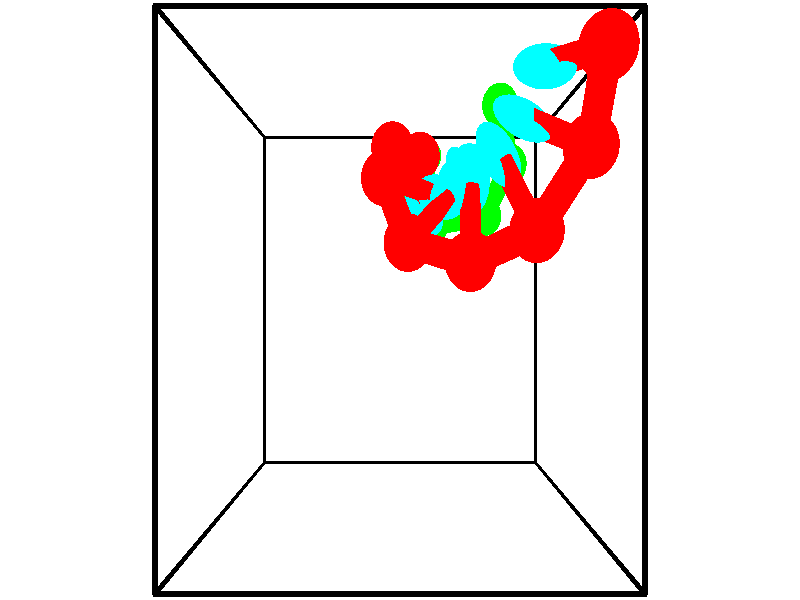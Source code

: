 // switches for output
#declare DRAW_BASES = 1; // possible values are 0, 1; only relevant for DNA ribbons
#declare DRAW_BASES_TYPE = 3; // possible values are 1, 2, 3; only relevant for DNA ribbons
#declare DRAW_FOG = 0; // set to 1 to enable fog

#include "colors.inc"

#include "transforms.inc"
background { rgb <1, 1, 1>}

#default {
   normal{
       ripples 0.25
       frequency 0.20
       turbulence 0.2
       lambda 5
   }
	finish {
		phong 0.1
		phong_size 40.
	}
}

// original window dimensions: 1024x640


// camera settings

camera {
	sky <-0, 1, 0>
	up <-0, 1, 0>
	right 1.6 * <1, 0, 0>
	location <2.5, 2.5, 11.1562>
	look_at <2.5, 2.5, 2.5>
	direction <0, 0, -8.6562>
	angle 67.0682
}


# declare cpy_camera_pos = <2.5, 2.5, 11.1562>;
# if (DRAW_FOG = 1)
fog {
	fog_type 2
	up vnormalize(cpy_camera_pos)
	color rgbt<1,1,1,0.3>
	distance 1e-5
	fog_alt 3e-3
	fog_offset 4
}
# end


// LIGHTS

# declare lum = 6;
global_settings {
	ambient_light rgb lum * <0.05, 0.05, 0.05>
	max_trace_level 15
}# declare cpy_direct_light_amount = 0.25;
light_source
{	1000 * <-1, -1, 1>,
	rgb lum * cpy_direct_light_amount
	parallel
}

light_source
{	1000 * <1, 1, -1>,
	rgb lum * cpy_direct_light_amount
	parallel
}

// strand 0

// nucleotide -1

// particle -1
sphere {
	<2.755206, 4.027349, 3.479694> 0.250000
	pigment { color rgbt <1,0,0,0> }
	no_shadow
}
cylinder {
	<2.698160, 3.633873, 3.523539>,  <2.663933, 3.397787, 3.549845>, 0.100000
	pigment { color rgbt <1,0,0,0> }
	no_shadow
}
cylinder {
	<2.698160, 3.633873, 3.523539>,  <2.755206, 4.027349, 3.479694>, 0.100000
	pigment { color rgbt <1,0,0,0> }
	no_shadow
}

// particle -1
sphere {
	<2.698160, 3.633873, 3.523539> 0.100000
	pigment { color rgbt <1,0,0,0> }
	no_shadow
}
sphere {
	0, 1
	scale<0.080000,0.200000,0.300000>
	matrix <0.050566, 0.103357, 0.993358,
		-0.988486, 0.147211, 0.035001,
		-0.142615, -0.983690, 0.109611,
		2.655375, 3.338766, 3.556422>
	pigment { color rgbt <0,1,1,0> }
	no_shadow
}
cylinder {
	<2.411349, 3.995038, 4.050869>,  <2.755206, 4.027349, 3.479694>, 0.130000
	pigment { color rgbt <1,0,0,0> }
	no_shadow
}

// nucleotide -1

// particle -1
sphere {
	<2.411349, 3.995038, 4.050869> 0.250000
	pigment { color rgbt <1,0,0,0> }
	no_shadow
}
cylinder {
	<2.627210, 3.658707, 4.033966>,  <2.756726, 3.456908, 4.023824>, 0.100000
	pigment { color rgbt <1,0,0,0> }
	no_shadow
}
cylinder {
	<2.627210, 3.658707, 4.033966>,  <2.411349, 3.995038, 4.050869>, 0.100000
	pigment { color rgbt <1,0,0,0> }
	no_shadow
}

// particle -1
sphere {
	<2.627210, 3.658707, 4.033966> 0.100000
	pigment { color rgbt <1,0,0,0> }
	no_shadow
}
sphere {
	0, 1
	scale<0.080000,0.200000,0.300000>
	matrix <0.329553, 0.164789, 0.929645,
		-0.774707, -0.515611, 0.366026,
		0.539652, -0.840827, -0.042258,
		2.789105, 3.406459, 4.021289>
	pigment { color rgbt <0,1,1,0> }
	no_shadow
}
cylinder {
	<2.330626, 3.593709, 4.655272>,  <2.411349, 3.995038, 4.050869>, 0.130000
	pigment { color rgbt <1,0,0,0> }
	no_shadow
}

// nucleotide -1

// particle -1
sphere {
	<2.330626, 3.593709, 4.655272> 0.250000
	pigment { color rgbt <1,0,0,0> }
	no_shadow
}
cylinder {
	<2.688685, 3.523712, 4.491278>,  <2.903521, 3.481714, 4.392881>, 0.100000
	pigment { color rgbt <1,0,0,0> }
	no_shadow
}
cylinder {
	<2.688685, 3.523712, 4.491278>,  <2.330626, 3.593709, 4.655272>, 0.100000
	pigment { color rgbt <1,0,0,0> }
	no_shadow
}

// particle -1
sphere {
	<2.688685, 3.523712, 4.491278> 0.100000
	pigment { color rgbt <1,0,0,0> }
	no_shadow
}
sphere {
	0, 1
	scale<0.080000,0.200000,0.300000>
	matrix <0.424869, 0.056606, 0.903483,
		-0.134897, -0.982941, 0.125020,
		0.895148, -0.174994, -0.409985,
		2.957230, 3.471214, 4.368282>
	pigment { color rgbt <0,1,1,0> }
	no_shadow
}
cylinder {
	<2.581596, 2.990076, 4.966120>,  <2.330626, 3.593709, 4.655272>, 0.130000
	pigment { color rgbt <1,0,0,0> }
	no_shadow
}

// nucleotide -1

// particle -1
sphere {
	<2.581596, 2.990076, 4.966120> 0.250000
	pigment { color rgbt <1,0,0,0> }
	no_shadow
}
cylinder {
	<2.853768, 3.252869, 4.836264>,  <3.017071, 3.410544, 4.758350>, 0.100000
	pigment { color rgbt <1,0,0,0> }
	no_shadow
}
cylinder {
	<2.853768, 3.252869, 4.836264>,  <2.581596, 2.990076, 4.966120>, 0.100000
	pigment { color rgbt <1,0,0,0> }
	no_shadow
}

// particle -1
sphere {
	<2.853768, 3.252869, 4.836264> 0.100000
	pigment { color rgbt <1,0,0,0> }
	no_shadow
}
sphere {
	0, 1
	scale<0.080000,0.200000,0.300000>
	matrix <0.289154, 0.166359, 0.942716,
		0.673355, -0.735322, -0.076773,
		0.680429, 0.656982, -0.324640,
		3.057896, 3.449963, 4.738872>
	pigment { color rgbt <0,1,1,0> }
	no_shadow
}
cylinder {
	<3.188363, 2.815160, 5.253380>,  <2.581596, 2.990076, 4.966120>, 0.130000
	pigment { color rgbt <1,0,0,0> }
	no_shadow
}

// nucleotide -1

// particle -1
sphere {
	<3.188363, 2.815160, 5.253380> 0.250000
	pigment { color rgbt <1,0,0,0> }
	no_shadow
}
cylinder {
	<3.197395, 3.208374, 5.180571>,  <3.202814, 3.444303, 5.136885>, 0.100000
	pigment { color rgbt <1,0,0,0> }
	no_shadow
}
cylinder {
	<3.197395, 3.208374, 5.180571>,  <3.188363, 2.815160, 5.253380>, 0.100000
	pigment { color rgbt <1,0,0,0> }
	no_shadow
}

// particle -1
sphere {
	<3.197395, 3.208374, 5.180571> 0.100000
	pigment { color rgbt <1,0,0,0> }
	no_shadow
}
sphere {
	0, 1
	scale<0.080000,0.200000,0.300000>
	matrix <0.185414, 0.174793, 0.966989,
		0.982401, -0.055584, -0.178322,
		0.022580, 0.983035, -0.182023,
		3.204169, 3.503284, 5.125964>
	pigment { color rgbt <0,1,1,0> }
	no_shadow
}
cylinder {
	<3.763177, 3.033500, 5.580130>,  <3.188363, 2.815160, 5.253380>, 0.130000
	pigment { color rgbt <1,0,0,0> }
	no_shadow
}

// nucleotide -1

// particle -1
sphere {
	<3.763177, 3.033500, 5.580130> 0.250000
	pigment { color rgbt <1,0,0,0> }
	no_shadow
}
cylinder {
	<3.571332, 3.379463, 5.520927>,  <3.456224, 3.587041, 5.485406>, 0.100000
	pigment { color rgbt <1,0,0,0> }
	no_shadow
}
cylinder {
	<3.571332, 3.379463, 5.520927>,  <3.763177, 3.033500, 5.580130>, 0.100000
	pigment { color rgbt <1,0,0,0> }
	no_shadow
}

// particle -1
sphere {
	<3.571332, 3.379463, 5.520927> 0.100000
	pigment { color rgbt <1,0,0,0> }
	no_shadow
}
sphere {
	0, 1
	scale<0.080000,0.200000,0.300000>
	matrix <0.310711, 0.325137, 0.893165,
		0.820628, 0.382387, -0.424677,
		-0.479613, 0.864908, -0.148005,
		3.427448, 3.638936, 5.476526>
	pigment { color rgbt <0,1,1,0> }
	no_shadow
}
cylinder {
	<4.252162, 3.677999, 5.613348>,  <3.763177, 3.033500, 5.580130>, 0.130000
	pigment { color rgbt <1,0,0,0> }
	no_shadow
}

// nucleotide -1

// particle -1
sphere {
	<4.252162, 3.677999, 5.613348> 0.250000
	pigment { color rgbt <1,0,0,0> }
	no_shadow
}
cylinder {
	<3.877659, 3.772820, 5.717062>,  <3.652958, 3.829712, 5.779291>, 0.100000
	pigment { color rgbt <1,0,0,0> }
	no_shadow
}
cylinder {
	<3.877659, 3.772820, 5.717062>,  <4.252162, 3.677999, 5.613348>, 0.100000
	pigment { color rgbt <1,0,0,0> }
	no_shadow
}

// particle -1
sphere {
	<3.877659, 3.772820, 5.717062> 0.100000
	pigment { color rgbt <1,0,0,0> }
	no_shadow
}
sphere {
	0, 1
	scale<0.080000,0.200000,0.300000>
	matrix <0.344290, 0.472256, 0.811442,
		0.069903, 0.848988, -0.523767,
		-0.936257, 0.237050, 0.259287,
		3.596782, 3.843935, 5.794848>
	pigment { color rgbt <0,1,1,0> }
	no_shadow
}
cylinder {
	<4.286068, 4.317569, 5.979336>,  <4.252162, 3.677999, 5.613348>, 0.130000
	pigment { color rgbt <1,0,0,0> }
	no_shadow
}

// nucleotide -1

// particle -1
sphere {
	<4.286068, 4.317569, 5.979336> 0.250000
	pigment { color rgbt <1,0,0,0> }
	no_shadow
}
cylinder {
	<3.941308, 4.185432, 6.133221>,  <3.734453, 4.106150, 6.225552>, 0.100000
	pigment { color rgbt <1,0,0,0> }
	no_shadow
}
cylinder {
	<3.941308, 4.185432, 6.133221>,  <4.286068, 4.317569, 5.979336>, 0.100000
	pigment { color rgbt <1,0,0,0> }
	no_shadow
}

// particle -1
sphere {
	<3.941308, 4.185432, 6.133221> 0.100000
	pigment { color rgbt <1,0,0,0> }
	no_shadow
}
sphere {
	0, 1
	scale<0.080000,0.200000,0.300000>
	matrix <0.162104, 0.539371, 0.826318,
		-0.480471, 0.774566, -0.411334,
		-0.861899, -0.330342, 0.384713,
		3.682739, 4.086330, 6.248634>
	pigment { color rgbt <0,1,1,0> }
	no_shadow
}
// strand 1

// nucleotide -1

// particle -1
sphere {
	<3.920876, 4.815743, 2.569536> 0.250000
	pigment { color rgbt <0,1,0,0> }
	no_shadow
}
cylinder {
	<3.803497, 4.483154, 2.758234>,  <3.733070, 4.283601, 2.871453>, 0.100000
	pigment { color rgbt <0,1,0,0> }
	no_shadow
}
cylinder {
	<3.803497, 4.483154, 2.758234>,  <3.920876, 4.815743, 2.569536>, 0.100000
	pigment { color rgbt <0,1,0,0> }
	no_shadow
}

// particle -1
sphere {
	<3.803497, 4.483154, 2.758234> 0.100000
	pigment { color rgbt <0,1,0,0> }
	no_shadow
}
sphere {
	0, 1
	scale<0.080000,0.200000,0.300000>
	matrix <-0.514502, -0.278542, -0.810988,
		0.805715, -0.480695, -0.346057,
		-0.293446, -0.831472, 0.471744,
		3.715463, 4.233713, 2.899757>
	pigment { color rgbt <0,1,1,0> }
	no_shadow
}
cylinder {
	<4.130635, 4.183054, 2.169595>,  <3.920876, 4.815743, 2.569536>, 0.130000
	pigment { color rgbt <0,1,0,0> }
	no_shadow
}

// nucleotide -1

// particle -1
sphere {
	<4.130635, 4.183054, 2.169595> 0.250000
	pigment { color rgbt <0,1,0,0> }
	no_shadow
}
cylinder {
	<3.792137, 4.174232, 2.382530>,  <3.589038, 4.168940, 2.510291>, 0.100000
	pigment { color rgbt <0,1,0,0> }
	no_shadow
}
cylinder {
	<3.792137, 4.174232, 2.382530>,  <4.130635, 4.183054, 2.169595>, 0.100000
	pigment { color rgbt <0,1,0,0> }
	no_shadow
}

// particle -1
sphere {
	<3.792137, 4.174232, 2.382530> 0.100000
	pigment { color rgbt <0,1,0,0> }
	no_shadow
}
sphere {
	0, 1
	scale<0.080000,0.200000,0.300000>
	matrix <-0.523514, -0.151248, -0.838485,
		0.099006, -0.988250, 0.116448,
		-0.846245, -0.022053, 0.532337,
		3.538264, 4.167616, 2.542231>
	pigment { color rgbt <0,1,1,0> }
	no_shadow
}
cylinder {
	<3.781719, 3.558623, 2.004356>,  <4.130635, 4.183054, 2.169595>, 0.130000
	pigment { color rgbt <0,1,0,0> }
	no_shadow
}

// nucleotide -1

// particle -1
sphere {
	<3.781719, 3.558623, 2.004356> 0.250000
	pigment { color rgbt <0,1,0,0> }
	no_shadow
}
cylinder {
	<3.565704, 3.883438, 2.092859>,  <3.436095, 4.078327, 2.145961>, 0.100000
	pigment { color rgbt <0,1,0,0> }
	no_shadow
}
cylinder {
	<3.565704, 3.883438, 2.092859>,  <3.781719, 3.558623, 2.004356>, 0.100000
	pigment { color rgbt <0,1,0,0> }
	no_shadow
}

// particle -1
sphere {
	<3.565704, 3.883438, 2.092859> 0.100000
	pigment { color rgbt <0,1,0,0> }
	no_shadow
}
sphere {
	0, 1
	scale<0.080000,0.200000,0.300000>
	matrix <-0.388163, -0.007044, -0.921564,
		-0.746786, -0.583562, 0.319007,
		-0.540037, 0.812038, 0.221257,
		3.403693, 4.127049, 2.159236>
	pigment { color rgbt <0,1,1,0> }
	no_shadow
}
cylinder {
	<2.983258, 3.448347, 1.934034>,  <3.781719, 3.558623, 2.004356>, 0.130000
	pigment { color rgbt <0,1,0,0> }
	no_shadow
}

// nucleotide -1

// particle -1
sphere {
	<2.983258, 3.448347, 1.934034> 0.250000
	pigment { color rgbt <0,1,0,0> }
	no_shadow
}
cylinder {
	<3.154293, 3.796631, 1.836845>,  <3.256914, 4.005601, 1.778532>, 0.100000
	pigment { color rgbt <0,1,0,0> }
	no_shadow
}
cylinder {
	<3.154293, 3.796631, 1.836845>,  <2.983258, 3.448347, 1.934034>, 0.100000
	pigment { color rgbt <0,1,0,0> }
	no_shadow
}

// particle -1
sphere {
	<3.154293, 3.796631, 1.836845> 0.100000
	pigment { color rgbt <0,1,0,0> }
	no_shadow
}
sphere {
	0, 1
	scale<0.080000,0.200000,0.300000>
	matrix <-0.323312, -0.103701, -0.940593,
		-0.844179, 0.480742, 0.237169,
		0.427588, 0.870709, -0.242971,
		3.282569, 4.057843, 1.763954>
	pigment { color rgbt <0,1,1,0> }
	no_shadow
}
cylinder {
	<2.508627, 3.766472, 1.589176>,  <2.983258, 3.448347, 1.934034>, 0.130000
	pigment { color rgbt <0,1,0,0> }
	no_shadow
}

// nucleotide -1

// particle -1
sphere {
	<2.508627, 3.766472, 1.589176> 0.250000
	pigment { color rgbt <0,1,0,0> }
	no_shadow
}
cylinder {
	<2.873154, 3.869293, 1.460537>,  <3.091870, 3.930986, 1.383353>, 0.100000
	pigment { color rgbt <0,1,0,0> }
	no_shadow
}
cylinder {
	<2.873154, 3.869293, 1.460537>,  <2.508627, 3.766472, 1.589176>, 0.100000
	pigment { color rgbt <0,1,0,0> }
	no_shadow
}

// particle -1
sphere {
	<2.873154, 3.869293, 1.460537> 0.100000
	pigment { color rgbt <0,1,0,0> }
	no_shadow
}
sphere {
	0, 1
	scale<0.080000,0.200000,0.300000>
	matrix <-0.284635, -0.171009, -0.943260,
		-0.297463, 0.951147, -0.082678,
		0.911317, 0.257052, -0.321599,
		3.146549, 3.946409, 1.364057>
	pigment { color rgbt <0,1,1,0> }
	no_shadow
}
cylinder {
	<2.385553, 4.268254, 0.982005>,  <2.508627, 3.766472, 1.589176>, 0.130000
	pigment { color rgbt <0,1,0,0> }
	no_shadow
}

// nucleotide -1

// particle -1
sphere {
	<2.385553, 4.268254, 0.982005> 0.250000
	pigment { color rgbt <0,1,0,0> }
	no_shadow
}
cylinder {
	<2.758072, 4.127144, 0.945705>,  <2.981583, 4.042478, 0.923926>, 0.100000
	pigment { color rgbt <0,1,0,0> }
	no_shadow
}
cylinder {
	<2.758072, 4.127144, 0.945705>,  <2.385553, 4.268254, 0.982005>, 0.100000
	pigment { color rgbt <0,1,0,0> }
	no_shadow
}

// particle -1
sphere {
	<2.758072, 4.127144, 0.945705> 0.100000
	pigment { color rgbt <0,1,0,0> }
	no_shadow
}
sphere {
	0, 1
	scale<0.080000,0.200000,0.300000>
	matrix <-0.172566, -0.207885, -0.962811,
		0.320792, 0.912323, -0.254479,
		0.931297, -0.352776, -0.090748,
		3.037461, 4.021311, 0.918481>
	pigment { color rgbt <0,1,1,0> }
	no_shadow
}
cylinder {
	<2.502454, 4.579978, 0.330325>,  <2.385553, 4.268254, 0.982005>, 0.130000
	pigment { color rgbt <0,1,0,0> }
	no_shadow
}

// nucleotide -1

// particle -1
sphere {
	<2.502454, 4.579978, 0.330325> 0.250000
	pigment { color rgbt <0,1,0,0> }
	no_shadow
}
cylinder {
	<2.805923, 4.323730, 0.377689>,  <2.988005, 4.169981, 0.406108>, 0.100000
	pigment { color rgbt <0,1,0,0> }
	no_shadow
}
cylinder {
	<2.805923, 4.323730, 0.377689>,  <2.502454, 4.579978, 0.330325>, 0.100000
	pigment { color rgbt <0,1,0,0> }
	no_shadow
}

// particle -1
sphere {
	<2.805923, 4.323730, 0.377689> 0.100000
	pigment { color rgbt <0,1,0,0> }
	no_shadow
}
sphere {
	0, 1
	scale<0.080000,0.200000,0.300000>
	matrix <0.022958, -0.155358, -0.987592,
		0.651067, 0.751977, -0.103159,
		0.758673, -0.640620, 0.118412,
		3.033525, 4.131545, 0.413213>
	pigment { color rgbt <0,1,1,0> }
	no_shadow
}
cylinder {
	<3.022630, 4.747553, -0.143395>,  <2.502454, 4.579978, 0.330325>, 0.130000
	pigment { color rgbt <0,1,0,0> }
	no_shadow
}

// nucleotide -1

// particle -1
sphere {
	<3.022630, 4.747553, -0.143395> 0.250000
	pigment { color rgbt <0,1,0,0> }
	no_shadow
}
cylinder {
	<3.073360, 4.358208, -0.066998>,  <3.103799, 4.124600, -0.021159>, 0.100000
	pigment { color rgbt <0,1,0,0> }
	no_shadow
}
cylinder {
	<3.073360, 4.358208, -0.066998>,  <3.022630, 4.747553, -0.143395>, 0.100000
	pigment { color rgbt <0,1,0,0> }
	no_shadow
}

// particle -1
sphere {
	<3.073360, 4.358208, -0.066998> 0.100000
	pigment { color rgbt <0,1,0,0> }
	no_shadow
}
sphere {
	0, 1
	scale<0.080000,0.200000,0.300000>
	matrix <0.204717, -0.162717, -0.965201,
		0.970570, 0.161512, 0.178627,
		0.126826, -0.973364, 0.190993,
		3.111408, 4.066198, -0.009700>
	pigment { color rgbt <0,1,1,0> }
	no_shadow
}
// box output
cylinder {
	<0.000000, 0.000000, 0.000000>,  <5.000000, 0.000000, 0.000000>, 0.025000
	pigment { color rgbt <0,0,0,0> }
	no_shadow
}
cylinder {
	<0.000000, 0.000000, 0.000000>,  <0.000000, 5.000000, 0.000000>, 0.025000
	pigment { color rgbt <0,0,0,0> }
	no_shadow
}
cylinder {
	<0.000000, 0.000000, 0.000000>,  <0.000000, 0.000000, 5.000000>, 0.025000
	pigment { color rgbt <0,0,0,0> }
	no_shadow
}
cylinder {
	<5.000000, 5.000000, 5.000000>,  <0.000000, 5.000000, 5.000000>, 0.025000
	pigment { color rgbt <0,0,0,0> }
	no_shadow
}
cylinder {
	<5.000000, 5.000000, 5.000000>,  <5.000000, 0.000000, 5.000000>, 0.025000
	pigment { color rgbt <0,0,0,0> }
	no_shadow
}
cylinder {
	<5.000000, 5.000000, 5.000000>,  <5.000000, 5.000000, 0.000000>, 0.025000
	pigment { color rgbt <0,0,0,0> }
	no_shadow
}
cylinder {
	<0.000000, 0.000000, 5.000000>,  <0.000000, 5.000000, 5.000000>, 0.025000
	pigment { color rgbt <0,0,0,0> }
	no_shadow
}
cylinder {
	<0.000000, 0.000000, 5.000000>,  <5.000000, 0.000000, 5.000000>, 0.025000
	pigment { color rgbt <0,0,0,0> }
	no_shadow
}
cylinder {
	<5.000000, 5.000000, 0.000000>,  <0.000000, 5.000000, 0.000000>, 0.025000
	pigment { color rgbt <0,0,0,0> }
	no_shadow
}
cylinder {
	<5.000000, 5.000000, 0.000000>,  <5.000000, 0.000000, 0.000000>, 0.025000
	pigment { color rgbt <0,0,0,0> }
	no_shadow
}
cylinder {
	<5.000000, 0.000000, 5.000000>,  <5.000000, 0.000000, 0.000000>, 0.025000
	pigment { color rgbt <0,0,0,0> }
	no_shadow
}
cylinder {
	<0.000000, 5.000000, 0.000000>,  <0.000000, 5.000000, 5.000000>, 0.025000
	pigment { color rgbt <0,0,0,0> }
	no_shadow
}
// end of box output
